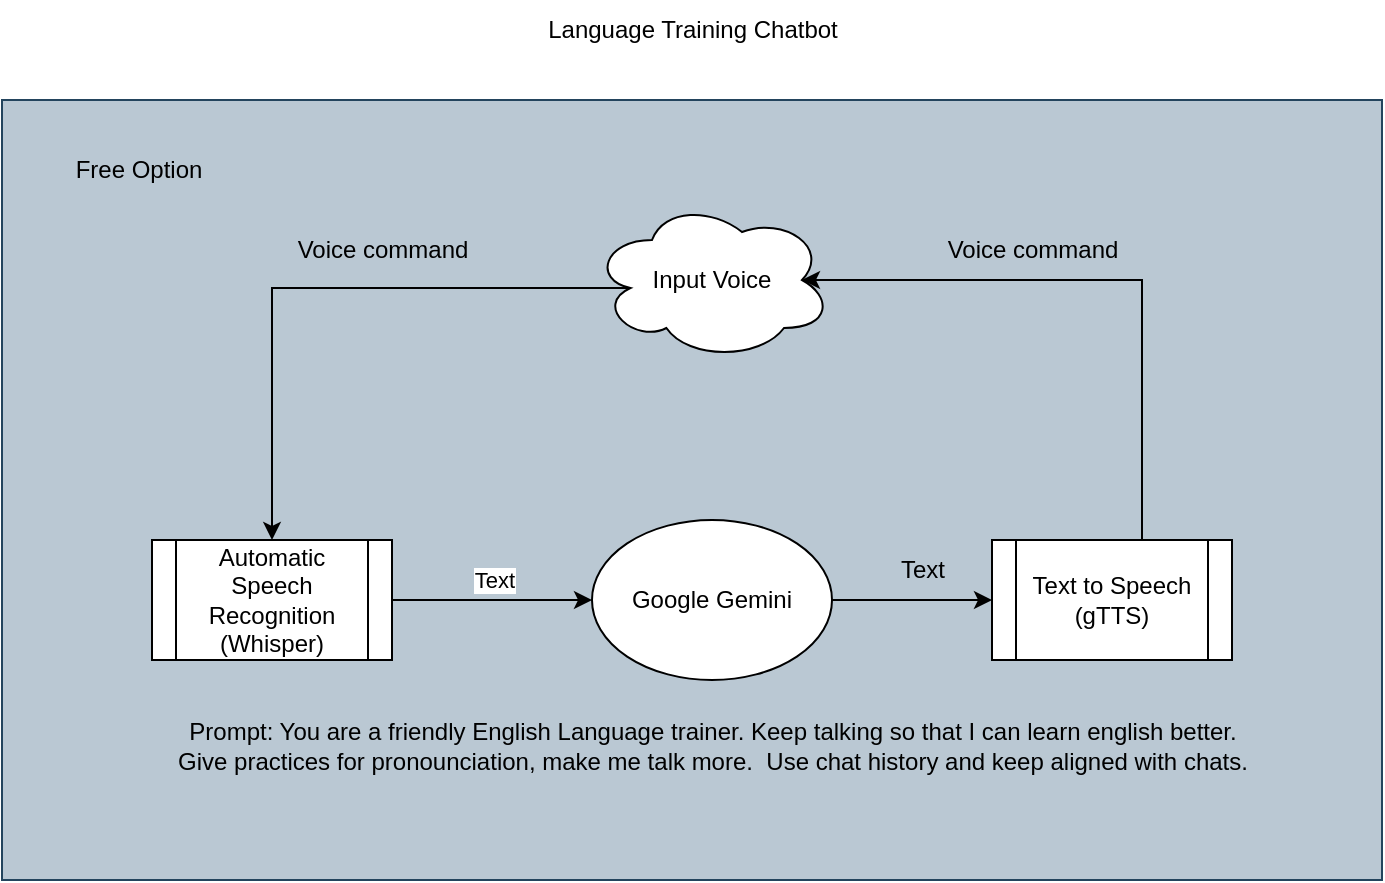 <mxfile version="24.6.4" type="github">
  <diagram name="Page-1" id="gXbyF3qXyhQlLYsCx0Ya">
    <mxGraphModel dx="1400" dy="743" grid="1" gridSize="10" guides="1" tooltips="1" connect="1" arrows="1" fold="1" page="1" pageScale="1" pageWidth="850" pageHeight="1100" math="0" shadow="0">
      <root>
        <mxCell id="0" />
        <mxCell id="1" parent="0" />
        <mxCell id="61okysOQSv1O7eJIanx_-36" value="" style="rounded=0;whiteSpace=wrap;html=1;fillColor=#bac8d3;strokeColor=#23445d;" vertex="1" parent="1">
          <mxGeometry x="70" y="90" width="690" height="390" as="geometry" />
        </mxCell>
        <mxCell id="61okysOQSv1O7eJIanx_-3" value="" style="edgeStyle=orthogonalEdgeStyle;rounded=0;orthogonalLoop=1;jettySize=auto;html=1;exitX=0.16;exitY=0.55;exitDx=0;exitDy=0;exitPerimeter=0;" edge="1" parent="1" source="61okysOQSv1O7eJIanx_-1" target="61okysOQSv1O7eJIanx_-2">
          <mxGeometry relative="1" as="geometry">
            <mxPoint x="377" y="183.12" as="sourcePoint" />
          </mxGeometry>
        </mxCell>
        <mxCell id="61okysOQSv1O7eJIanx_-1" value="Input Voice" style="ellipse;shape=cloud;whiteSpace=wrap;html=1;" vertex="1" parent="1">
          <mxGeometry x="365" y="140" width="120" height="80" as="geometry" />
        </mxCell>
        <mxCell id="61okysOQSv1O7eJIanx_-8" value="" style="edgeStyle=orthogonalEdgeStyle;rounded=0;orthogonalLoop=1;jettySize=auto;html=1;" edge="1" parent="1" source="61okysOQSv1O7eJIanx_-2" target="61okysOQSv1O7eJIanx_-5">
          <mxGeometry relative="1" as="geometry" />
        </mxCell>
        <mxCell id="61okysOQSv1O7eJIanx_-14" value="Text" style="edgeLabel;html=1;align=center;verticalAlign=middle;resizable=0;points=[];" vertex="1" connectable="0" parent="61okysOQSv1O7eJIanx_-8">
          <mxGeometry x="0.016" y="10" relative="1" as="geometry">
            <mxPoint as="offset" />
          </mxGeometry>
        </mxCell>
        <mxCell id="61okysOQSv1O7eJIanx_-2" value="Automatic Speech Recognition&lt;div&gt;(Whisper)&lt;/div&gt;" style="shape=process;whiteSpace=wrap;html=1;backgroundOutline=1;" vertex="1" parent="1">
          <mxGeometry x="145" y="310" width="120" height="60" as="geometry" />
        </mxCell>
        <mxCell id="61okysOQSv1O7eJIanx_-10" value="" style="edgeStyle=orthogonalEdgeStyle;rounded=0;orthogonalLoop=1;jettySize=auto;html=1;" edge="1" parent="1" source="61okysOQSv1O7eJIanx_-5" target="61okysOQSv1O7eJIanx_-9">
          <mxGeometry relative="1" as="geometry" />
        </mxCell>
        <mxCell id="61okysOQSv1O7eJIanx_-5" value="Google Gemini" style="ellipse;whiteSpace=wrap;html=1;" vertex="1" parent="1">
          <mxGeometry x="365" y="300" width="120" height="80" as="geometry" />
        </mxCell>
        <mxCell id="61okysOQSv1O7eJIanx_-9" value="Text to Speech&lt;div&gt;(gTTS)&lt;/div&gt;" style="shape=process;whiteSpace=wrap;html=1;backgroundOutline=1;" vertex="1" parent="1">
          <mxGeometry x="565" y="310" width="120" height="60" as="geometry" />
        </mxCell>
        <mxCell id="61okysOQSv1O7eJIanx_-12" style="edgeStyle=orthogonalEdgeStyle;rounded=0;orthogonalLoop=1;jettySize=auto;html=1;entryX=0.875;entryY=0.5;entryDx=0;entryDy=0;entryPerimeter=0;" edge="1" parent="1" target="61okysOQSv1O7eJIanx_-1">
          <mxGeometry relative="1" as="geometry">
            <mxPoint x="640" y="310" as="sourcePoint" />
            <mxPoint x="475" y="180" as="targetPoint" />
            <Array as="points">
              <mxPoint x="640" y="180" />
            </Array>
          </mxGeometry>
        </mxCell>
        <mxCell id="61okysOQSv1O7eJIanx_-13" value="Prompt: You are a friendly English Language trainer. Keep talking so that I can learn english better.&lt;div&gt;Give practices for pronounciation, make me talk more.&amp;nbsp; Use chat history and keep aligned with chats.&lt;/div&gt;" style="text;html=1;align=center;verticalAlign=middle;resizable=0;points=[];autosize=1;strokeColor=none;fillColor=none;" vertex="1" parent="1">
          <mxGeometry x="145" y="393" width="560" height="40" as="geometry" />
        </mxCell>
        <mxCell id="61okysOQSv1O7eJIanx_-15" value="Voice command" style="text;html=1;align=center;verticalAlign=middle;resizable=0;points=[];autosize=1;strokeColor=none;fillColor=none;" vertex="1" parent="1">
          <mxGeometry x="205" y="150" width="110" height="30" as="geometry" />
        </mxCell>
        <mxCell id="61okysOQSv1O7eJIanx_-16" value="Text" style="text;html=1;align=center;verticalAlign=middle;resizable=0;points=[];autosize=1;strokeColor=none;fillColor=none;" vertex="1" parent="1">
          <mxGeometry x="505" y="310" width="50" height="30" as="geometry" />
        </mxCell>
        <mxCell id="61okysOQSv1O7eJIanx_-17" value="Voice command" style="text;html=1;align=center;verticalAlign=middle;resizable=0;points=[];autosize=1;strokeColor=none;fillColor=none;" vertex="1" parent="1">
          <mxGeometry x="530" y="150" width="110" height="30" as="geometry" />
        </mxCell>
        <mxCell id="61okysOQSv1O7eJIanx_-31" value="Free Option" style="text;html=1;align=center;verticalAlign=middle;resizable=1;points=[];autosize=1;strokeColor=none;fillColor=none;" vertex="1" parent="1">
          <mxGeometry x="90" y="110" width="95" height="30" as="geometry" />
        </mxCell>
        <mxCell id="61okysOQSv1O7eJIanx_-37" value="Language Training Chatbot" style="text;html=1;align=center;verticalAlign=middle;resizable=0;points=[];autosize=1;strokeColor=none;fillColor=none;" vertex="1" parent="1">
          <mxGeometry x="330" y="40" width="170" height="30" as="geometry" />
        </mxCell>
      </root>
    </mxGraphModel>
  </diagram>
</mxfile>
